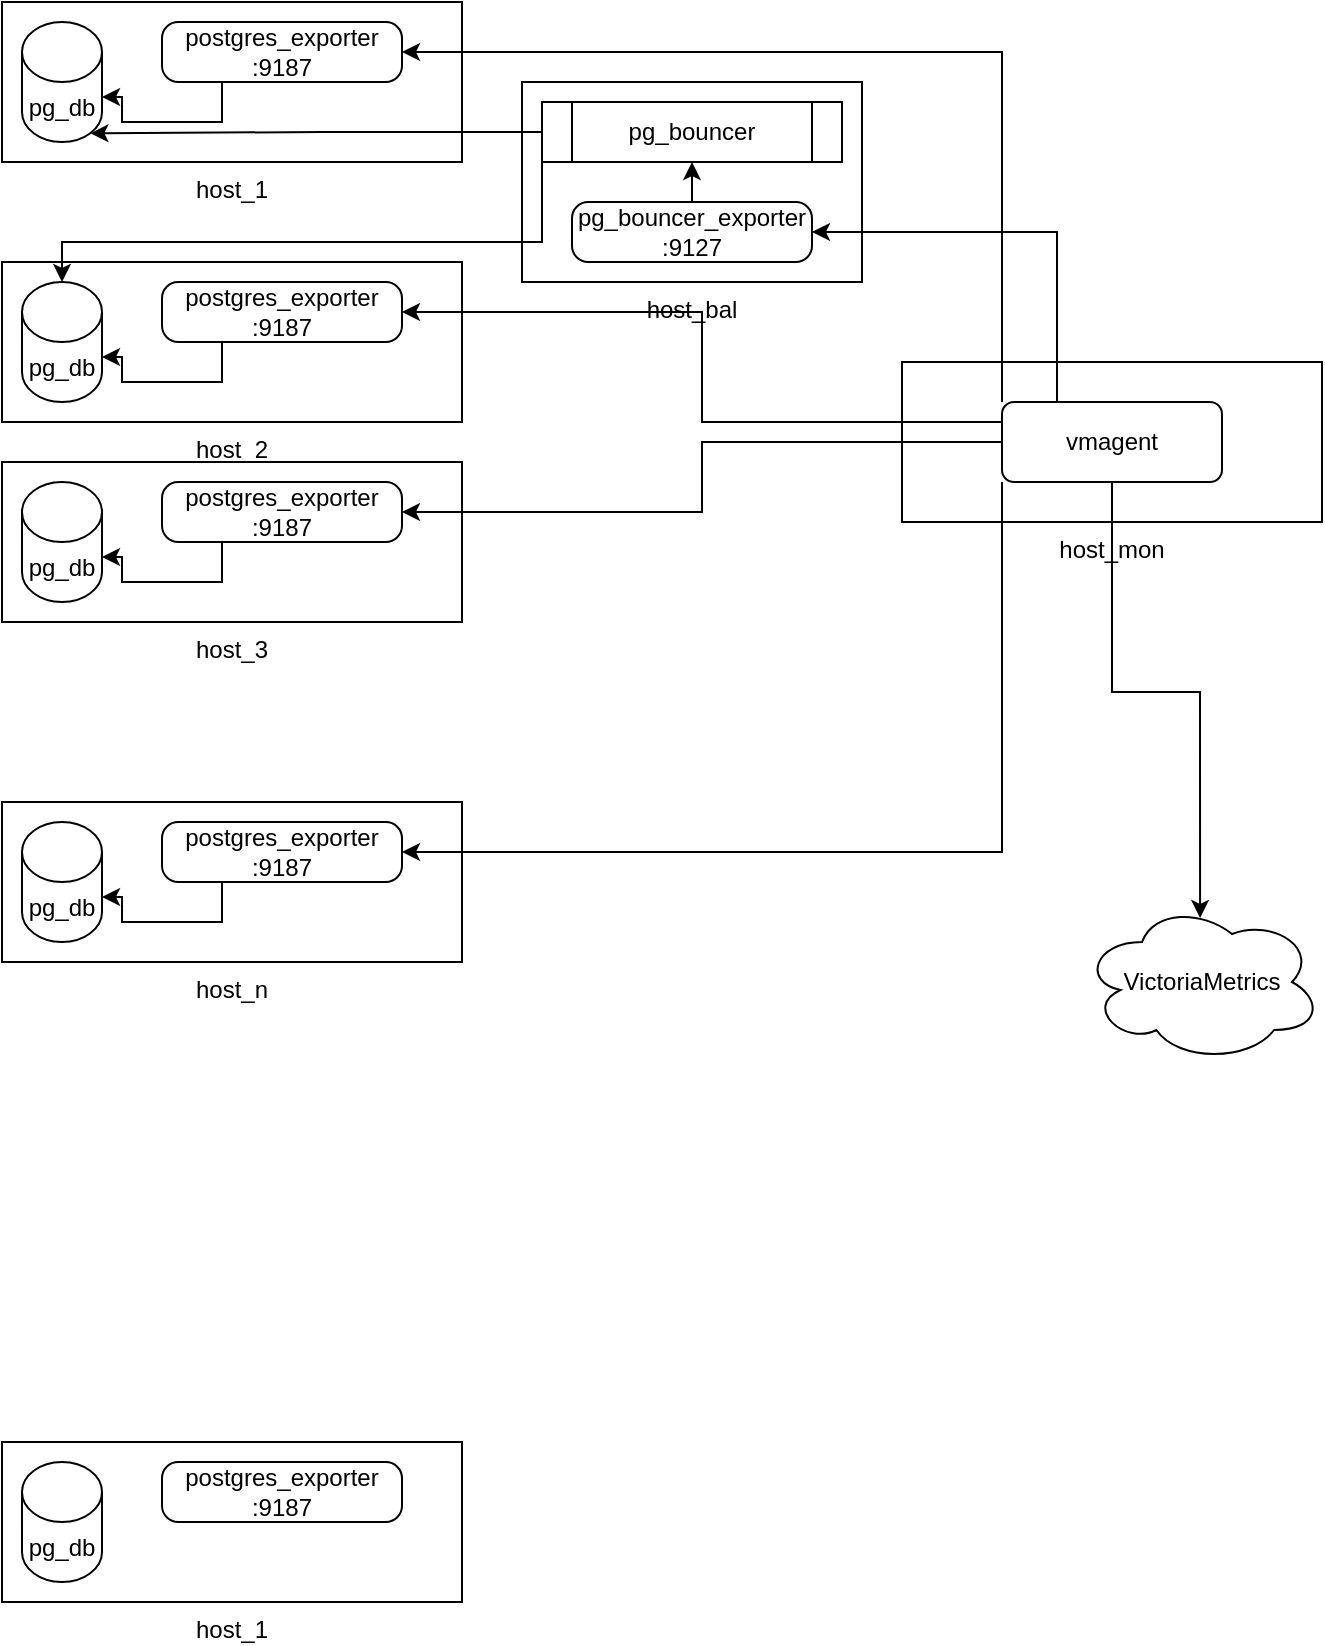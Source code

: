 <mxfile version="14.6.10" type="github"><diagram id="4QRazGgu9WMaKBfKX1o5" name="Page-1"><mxGraphModel dx="1422" dy="745" grid="1" gridSize="10" guides="1" tooltips="1" connect="1" arrows="1" fold="1" page="1" pageScale="1" pageWidth="827" pageHeight="1169" math="0" shadow="0"><root><mxCell id="0"/><mxCell id="1" parent="0"/><mxCell id="902bRbRnA_5l2vHcmtZ7-46" value="host_bal" style="rounded=0;whiteSpace=wrap;html=1;align=center;labelPosition=center;verticalLabelPosition=bottom;verticalAlign=top;" vertex="1" parent="1"><mxGeometry x="290" y="50" width="170" height="100" as="geometry"/></mxCell><mxCell id="902bRbRnA_5l2vHcmtZ7-38" value="host_1" style="rounded=0;whiteSpace=wrap;html=1;align=center;labelPosition=center;verticalLabelPosition=bottom;verticalAlign=top;" vertex="1" parent="1"><mxGeometry x="30" y="10" width="230" height="80" as="geometry"/></mxCell><mxCell id="902bRbRnA_5l2vHcmtZ7-1" value="host_mon" style="rounded=0;whiteSpace=wrap;html=1;align=center;labelPosition=center;verticalLabelPosition=bottom;verticalAlign=top;" vertex="1" parent="1"><mxGeometry x="480" y="190" width="210" height="80" as="geometry"/></mxCell><mxCell id="902bRbRnA_5l2vHcmtZ7-2" value="pg_db" style="shape=cylinder3;whiteSpace=wrap;html=1;boundedLbl=1;backgroundOutline=1;size=15;" vertex="1" parent="1"><mxGeometry x="40" y="20" width="40" height="60" as="geometry"/></mxCell><mxCell id="902bRbRnA_5l2vHcmtZ7-17" style="edgeStyle=orthogonalEdgeStyle;rounded=0;orthogonalLoop=1;jettySize=auto;html=1;exitX=0.25;exitY=1;exitDx=0;exitDy=0;entryX=1;entryY=0;entryDx=0;entryDy=37.5;entryPerimeter=0;" edge="1" parent="1" source="902bRbRnA_5l2vHcmtZ7-3" target="902bRbRnA_5l2vHcmtZ7-2"><mxGeometry relative="1" as="geometry"/></mxCell><mxCell id="902bRbRnA_5l2vHcmtZ7-3" value="postgres_exporter&lt;br&gt;:9187" style="rounded=1;whiteSpace=wrap;html=1;arcSize=27;" vertex="1" parent="1"><mxGeometry x="110" y="20" width="120" height="30" as="geometry"/></mxCell><mxCell id="902bRbRnA_5l2vHcmtZ7-26" value="host_2" style="rounded=0;whiteSpace=wrap;html=1;align=center;labelPosition=center;verticalLabelPosition=bottom;verticalAlign=top;" vertex="1" parent="1"><mxGeometry x="30" y="140" width="230" height="80" as="geometry"/></mxCell><mxCell id="902bRbRnA_5l2vHcmtZ7-27" value="pg_db" style="shape=cylinder3;whiteSpace=wrap;html=1;boundedLbl=1;backgroundOutline=1;size=15;" vertex="1" parent="1"><mxGeometry x="40" y="150" width="40" height="60" as="geometry"/></mxCell><mxCell id="902bRbRnA_5l2vHcmtZ7-28" style="edgeStyle=orthogonalEdgeStyle;rounded=0;orthogonalLoop=1;jettySize=auto;html=1;exitX=0.25;exitY=1;exitDx=0;exitDy=0;entryX=1;entryY=0;entryDx=0;entryDy=37.5;entryPerimeter=0;" edge="1" parent="1" source="902bRbRnA_5l2vHcmtZ7-29" target="902bRbRnA_5l2vHcmtZ7-27"><mxGeometry relative="1" as="geometry"/></mxCell><mxCell id="902bRbRnA_5l2vHcmtZ7-29" value="postgres_exporter&lt;br&gt;:9187" style="rounded=1;whiteSpace=wrap;html=1;arcSize=27;" vertex="1" parent="1"><mxGeometry x="110" y="150" width="120" height="30" as="geometry"/></mxCell><mxCell id="902bRbRnA_5l2vHcmtZ7-30" value="host_3" style="rounded=0;whiteSpace=wrap;html=1;align=center;labelPosition=center;verticalLabelPosition=bottom;verticalAlign=top;" vertex="1" parent="1"><mxGeometry x="30" y="240" width="230" height="80" as="geometry"/></mxCell><mxCell id="902bRbRnA_5l2vHcmtZ7-31" value="pg_db" style="shape=cylinder3;whiteSpace=wrap;html=1;boundedLbl=1;backgroundOutline=1;size=15;" vertex="1" parent="1"><mxGeometry x="40" y="250" width="40" height="60" as="geometry"/></mxCell><mxCell id="902bRbRnA_5l2vHcmtZ7-32" style="edgeStyle=orthogonalEdgeStyle;rounded=0;orthogonalLoop=1;jettySize=auto;html=1;exitX=0.25;exitY=1;exitDx=0;exitDy=0;entryX=1;entryY=0;entryDx=0;entryDy=37.5;entryPerimeter=0;" edge="1" parent="1" source="902bRbRnA_5l2vHcmtZ7-33" target="902bRbRnA_5l2vHcmtZ7-31"><mxGeometry relative="1" as="geometry"/></mxCell><mxCell id="902bRbRnA_5l2vHcmtZ7-33" value="postgres_exporter&lt;br&gt;:9187" style="rounded=1;whiteSpace=wrap;html=1;arcSize=27;" vertex="1" parent="1"><mxGeometry x="110" y="250" width="120" height="30" as="geometry"/></mxCell><mxCell id="902bRbRnA_5l2vHcmtZ7-34" value="host_n" style="rounded=0;whiteSpace=wrap;html=1;align=center;labelPosition=center;verticalLabelPosition=bottom;verticalAlign=top;" vertex="1" parent="1"><mxGeometry x="30" y="410" width="230" height="80" as="geometry"/></mxCell><mxCell id="902bRbRnA_5l2vHcmtZ7-35" value="pg_db" style="shape=cylinder3;whiteSpace=wrap;html=1;boundedLbl=1;backgroundOutline=1;size=15;" vertex="1" parent="1"><mxGeometry x="40" y="420" width="40" height="60" as="geometry"/></mxCell><mxCell id="902bRbRnA_5l2vHcmtZ7-36" style="edgeStyle=orthogonalEdgeStyle;rounded=0;orthogonalLoop=1;jettySize=auto;html=1;exitX=0.25;exitY=1;exitDx=0;exitDy=0;entryX=1;entryY=0;entryDx=0;entryDy=37.5;entryPerimeter=0;" edge="1" parent="1" source="902bRbRnA_5l2vHcmtZ7-37" target="902bRbRnA_5l2vHcmtZ7-35"><mxGeometry relative="1" as="geometry"/></mxCell><mxCell id="902bRbRnA_5l2vHcmtZ7-37" value="postgres_exporter&lt;br&gt;:9187" style="rounded=1;whiteSpace=wrap;html=1;arcSize=27;" vertex="1" parent="1"><mxGeometry x="110" y="420" width="120" height="30" as="geometry"/></mxCell><mxCell id="902bRbRnA_5l2vHcmtZ7-41" style="edgeStyle=orthogonalEdgeStyle;rounded=0;orthogonalLoop=1;jettySize=auto;html=1;exitX=0;exitY=0;exitDx=0;exitDy=0;entryX=1;entryY=0.5;entryDx=0;entryDy=0;" edge="1" parent="1" source="902bRbRnA_5l2vHcmtZ7-39" target="902bRbRnA_5l2vHcmtZ7-3"><mxGeometry relative="1" as="geometry"/></mxCell><mxCell id="902bRbRnA_5l2vHcmtZ7-42" style="edgeStyle=orthogonalEdgeStyle;rounded=0;orthogonalLoop=1;jettySize=auto;html=1;exitX=0;exitY=0.25;exitDx=0;exitDy=0;entryX=1;entryY=0.5;entryDx=0;entryDy=0;" edge="1" parent="1" source="902bRbRnA_5l2vHcmtZ7-39" target="902bRbRnA_5l2vHcmtZ7-29"><mxGeometry relative="1" as="geometry"><mxPoint x="330" y="180" as="targetPoint"/></mxGeometry></mxCell><mxCell id="902bRbRnA_5l2vHcmtZ7-43" style="edgeStyle=orthogonalEdgeStyle;rounded=0;orthogonalLoop=1;jettySize=auto;html=1;exitX=0;exitY=0.5;exitDx=0;exitDy=0;entryX=1;entryY=0.5;entryDx=0;entryDy=0;" edge="1" parent="1" source="902bRbRnA_5l2vHcmtZ7-39" target="902bRbRnA_5l2vHcmtZ7-33"><mxGeometry relative="1" as="geometry"/></mxCell><mxCell id="902bRbRnA_5l2vHcmtZ7-44" style="edgeStyle=orthogonalEdgeStyle;rounded=0;orthogonalLoop=1;jettySize=auto;html=1;exitX=0;exitY=1;exitDx=0;exitDy=0;entryX=1;entryY=0.5;entryDx=0;entryDy=0;" edge="1" parent="1" source="902bRbRnA_5l2vHcmtZ7-39" target="902bRbRnA_5l2vHcmtZ7-37"><mxGeometry relative="1" as="geometry"/></mxCell><mxCell id="902bRbRnA_5l2vHcmtZ7-45" style="edgeStyle=orthogonalEdgeStyle;rounded=0;orthogonalLoop=1;jettySize=auto;html=1;exitX=0.5;exitY=1;exitDx=0;exitDy=0;entryX=0.492;entryY=0.1;entryDx=0;entryDy=0;entryPerimeter=0;" edge="1" parent="1" source="902bRbRnA_5l2vHcmtZ7-39" target="902bRbRnA_5l2vHcmtZ7-40"><mxGeometry relative="1" as="geometry"/></mxCell><mxCell id="902bRbRnA_5l2vHcmtZ7-54" style="edgeStyle=orthogonalEdgeStyle;rounded=0;orthogonalLoop=1;jettySize=auto;html=1;exitX=0.25;exitY=0;exitDx=0;exitDy=0;entryX=1;entryY=0.5;entryDx=0;entryDy=0;" edge="1" parent="1" source="902bRbRnA_5l2vHcmtZ7-39" target="902bRbRnA_5l2vHcmtZ7-51"><mxGeometry relative="1" as="geometry"/></mxCell><mxCell id="902bRbRnA_5l2vHcmtZ7-39" value="vmagent" style="rounded=1;whiteSpace=wrap;html=1;" vertex="1" parent="1"><mxGeometry x="530" y="210" width="110" height="40" as="geometry"/></mxCell><mxCell id="902bRbRnA_5l2vHcmtZ7-40" value="VictoriaMetrics" style="ellipse;shape=cloud;whiteSpace=wrap;html=1;" vertex="1" parent="1"><mxGeometry x="570" y="460" width="120" height="80" as="geometry"/></mxCell><mxCell id="902bRbRnA_5l2vHcmtZ7-50" style="edgeStyle=orthogonalEdgeStyle;rounded=0;orthogonalLoop=1;jettySize=auto;html=1;exitX=0;exitY=1;exitDx=0;exitDy=0;" edge="1" parent="1" source="902bRbRnA_5l2vHcmtZ7-48" target="902bRbRnA_5l2vHcmtZ7-27"><mxGeometry relative="1" as="geometry"><Array as="points"><mxPoint x="300" y="130"/><mxPoint x="60" y="130"/></Array></mxGeometry></mxCell><mxCell id="902bRbRnA_5l2vHcmtZ7-52" style="edgeStyle=orthogonalEdgeStyle;rounded=0;orthogonalLoop=1;jettySize=auto;html=1;exitX=0;exitY=0.5;exitDx=0;exitDy=0;entryX=0.855;entryY=1;entryDx=0;entryDy=-4.35;entryPerimeter=0;" edge="1" parent="1" source="902bRbRnA_5l2vHcmtZ7-48" target="902bRbRnA_5l2vHcmtZ7-2"><mxGeometry relative="1" as="geometry"/></mxCell><mxCell id="902bRbRnA_5l2vHcmtZ7-48" value="pg_bouncer" style="shape=process;whiteSpace=wrap;html=1;backgroundOutline=1;" vertex="1" parent="1"><mxGeometry x="300" y="60" width="150" height="30" as="geometry"/></mxCell><mxCell id="902bRbRnA_5l2vHcmtZ7-53" style="edgeStyle=orthogonalEdgeStyle;rounded=0;orthogonalLoop=1;jettySize=auto;html=1;exitX=0.5;exitY=0;exitDx=0;exitDy=0;entryX=0.5;entryY=1;entryDx=0;entryDy=0;" edge="1" parent="1" source="902bRbRnA_5l2vHcmtZ7-51" target="902bRbRnA_5l2vHcmtZ7-48"><mxGeometry relative="1" as="geometry"/></mxCell><mxCell id="902bRbRnA_5l2vHcmtZ7-51" value="pg_bouncer_exporter&lt;br&gt;:9127" style="rounded=1;whiteSpace=wrap;html=1;arcSize=27;" vertex="1" parent="1"><mxGeometry x="315" y="110" width="120" height="30" as="geometry"/></mxCell><mxCell id="902bRbRnA_5l2vHcmtZ7-55" value="host_1" style="rounded=0;whiteSpace=wrap;html=1;align=center;labelPosition=center;verticalLabelPosition=bottom;verticalAlign=top;" vertex="1" parent="1"><mxGeometry x="30" y="730" width="230" height="80" as="geometry"/></mxCell><mxCell id="902bRbRnA_5l2vHcmtZ7-56" value="pg_db" style="shape=cylinder3;whiteSpace=wrap;html=1;boundedLbl=1;backgroundOutline=1;size=15;" vertex="1" parent="1"><mxGeometry x="40" y="740" width="40" height="60" as="geometry"/></mxCell><mxCell id="902bRbRnA_5l2vHcmtZ7-57" value="postgres_exporter&lt;br&gt;:9187" style="rounded=1;whiteSpace=wrap;html=1;arcSize=27;" vertex="1" parent="1"><mxGeometry x="110" y="740" width="120" height="30" as="geometry"/></mxCell></root></mxGraphModel></diagram></mxfile>